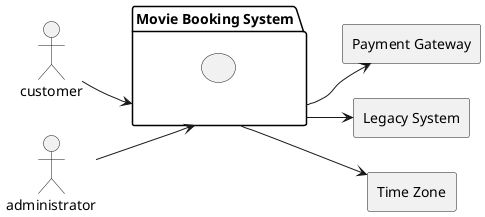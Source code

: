 @startuml

@startuml
left to right direction
actor customer
actor administrator
rectangle "Payment Gateway" as payment
rectangle "Legacy System" as legacy
rectangle "Time Zone" as timezone

package "Movie Booking System" as mbs {
usecase " "
}

customer --> mbs
administrator --> mbs
mbs --> payment
mbs --> legacy
mbs --> timezone
@enduml

@enduml